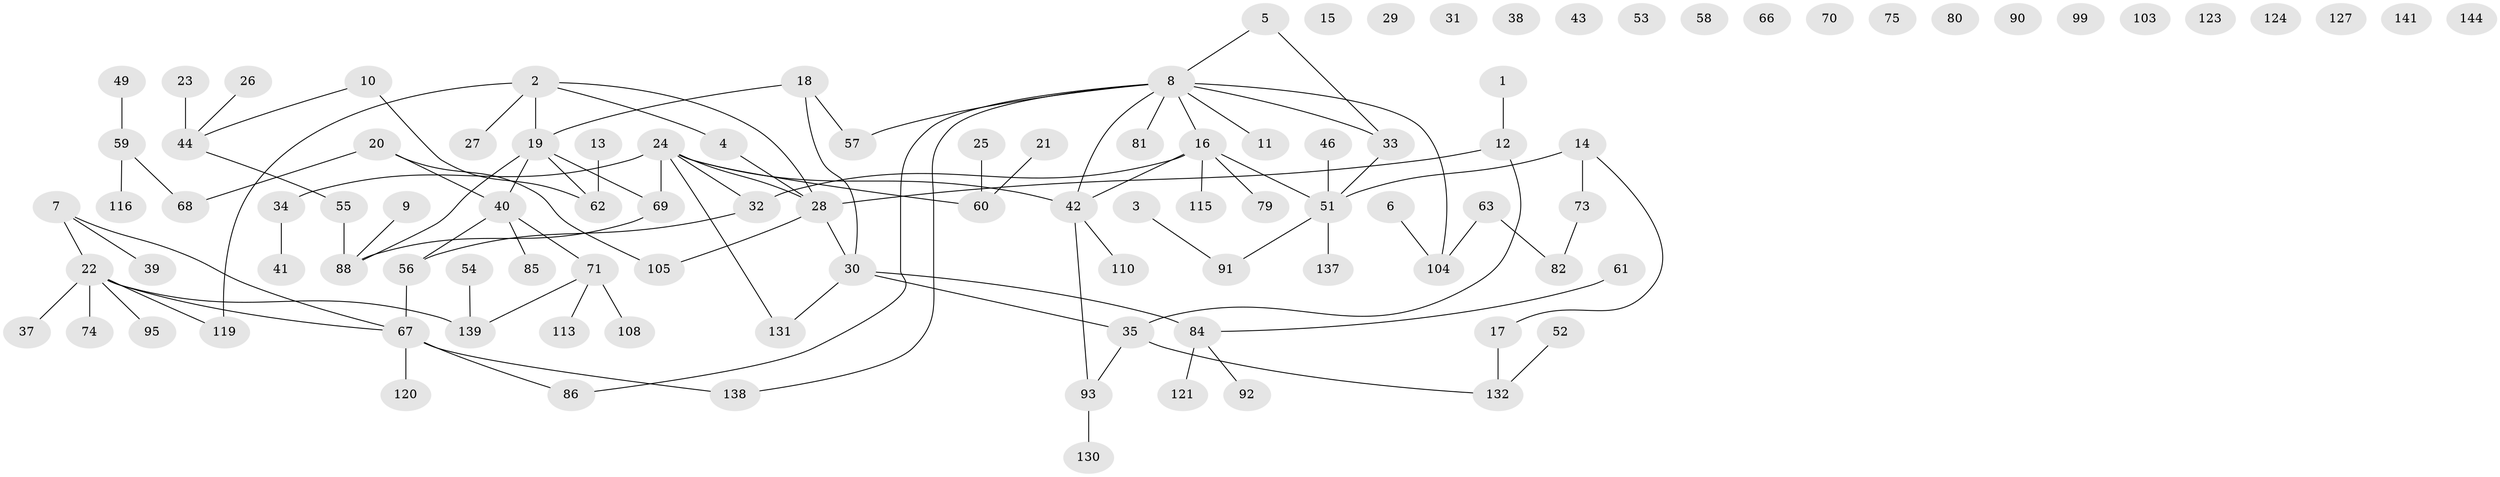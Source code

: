 // Generated by graph-tools (version 1.1) at 2025/23/03/03/25 07:23:25]
// undirected, 103 vertices, 105 edges
graph export_dot {
graph [start="1"]
  node [color=gray90,style=filled];
  1;
  2 [super="+143"];
  3 [super="+134"];
  4 [super="+111"];
  5 [super="+36"];
  6;
  7 [super="+142"];
  8 [super="+125"];
  9 [super="+50"];
  10;
  11;
  12 [super="+89"];
  13 [super="+109"];
  14 [super="+47"];
  15;
  16 [super="+126"];
  17;
  18;
  19 [super="+98"];
  20 [super="+64"];
  21;
  22 [super="+101"];
  23 [super="+94"];
  24 [super="+135"];
  25;
  26 [super="+133"];
  27 [super="+45"];
  28 [super="+122"];
  29;
  30 [super="+106"];
  31;
  32 [super="+48"];
  33 [super="+77"];
  34 [super="+76"];
  35 [super="+96"];
  37;
  38;
  39 [super="+83"];
  40 [super="+87"];
  41;
  42 [super="+118"];
  43;
  44 [super="+65"];
  46;
  49 [super="+72"];
  51 [super="+100"];
  52;
  53;
  54;
  55 [super="+129"];
  56;
  57;
  58;
  59 [super="+107"];
  60 [super="+97"];
  61 [super="+128"];
  62 [super="+140"];
  63 [super="+112"];
  66;
  67 [super="+114"];
  68;
  69 [super="+78"];
  70;
  71 [super="+117"];
  73 [super="+102"];
  74;
  75;
  79;
  80;
  81;
  82;
  84;
  85;
  86;
  88;
  90;
  91;
  92;
  93;
  95;
  99;
  103;
  104;
  105;
  108;
  110;
  113;
  115;
  116;
  119;
  120;
  121;
  123;
  124;
  127;
  130;
  131;
  132 [super="+136"];
  137;
  138;
  139;
  141;
  144;
  1 -- 12;
  2 -- 4;
  2 -- 19;
  2 -- 27;
  2 -- 119;
  2 -- 28;
  3 -- 91;
  4 -- 28;
  5 -- 8;
  5 -- 33;
  6 -- 104;
  7 -- 22;
  7 -- 67;
  7 -- 39;
  8 -- 11;
  8 -- 57;
  8 -- 16;
  8 -- 33;
  8 -- 81;
  8 -- 86;
  8 -- 138;
  8 -- 104;
  8 -- 42;
  9 -- 88;
  10 -- 62;
  10 -- 44;
  12 -- 35;
  12 -- 28;
  13 -- 62;
  14 -- 51;
  14 -- 73;
  14 -- 17;
  16 -- 79;
  16 -- 51;
  16 -- 42;
  16 -- 115;
  16 -- 32;
  17 -- 132;
  18 -- 57;
  18 -- 30;
  18 -- 19;
  19 -- 62;
  19 -- 69;
  19 -- 88;
  19 -- 40;
  20 -- 105;
  20 -- 68;
  20 -- 40;
  21 -- 60;
  22 -- 74;
  22 -- 95;
  22 -- 67;
  22 -- 119;
  22 -- 37;
  22 -- 139;
  23 -- 44;
  24 -- 32;
  24 -- 60;
  24 -- 69 [weight=3];
  24 -- 34;
  24 -- 131;
  24 -- 28;
  24 -- 42;
  25 -- 60;
  26 -- 44;
  28 -- 105;
  28 -- 30;
  30 -- 35;
  30 -- 84;
  30 -- 131;
  32 -- 56;
  33 -- 51;
  34 -- 41;
  35 -- 93;
  35 -- 132;
  40 -- 85;
  40 -- 71;
  40 -- 56;
  42 -- 93;
  42 -- 110;
  44 -- 55;
  46 -- 51;
  49 -- 59;
  51 -- 137;
  51 -- 91;
  52 -- 132;
  54 -- 139;
  55 -- 88;
  56 -- 67;
  59 -- 116;
  59 -- 68;
  61 -- 84;
  63 -- 104;
  63 -- 82;
  67 -- 86;
  67 -- 138;
  67 -- 120;
  69 -- 88;
  71 -- 113;
  71 -- 139;
  71 -- 108;
  73 -- 82;
  84 -- 92;
  84 -- 121;
  93 -- 130;
}
